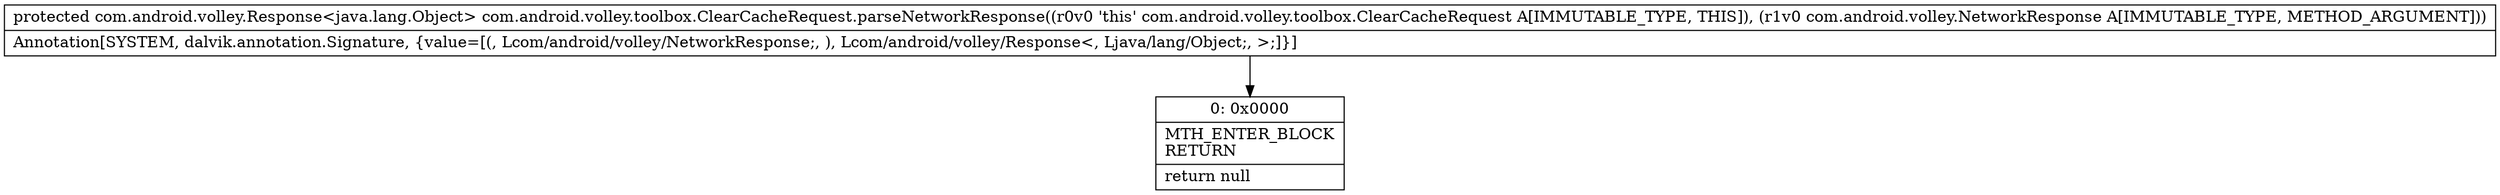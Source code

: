 digraph "CFG forcom.android.volley.toolbox.ClearCacheRequest.parseNetworkResponse(Lcom\/android\/volley\/NetworkResponse;)Lcom\/android\/volley\/Response;" {
Node_0 [shape=record,label="{0\:\ 0x0000|MTH_ENTER_BLOCK\lRETURN\l|return null\l}"];
MethodNode[shape=record,label="{protected com.android.volley.Response\<java.lang.Object\> com.android.volley.toolbox.ClearCacheRequest.parseNetworkResponse((r0v0 'this' com.android.volley.toolbox.ClearCacheRequest A[IMMUTABLE_TYPE, THIS]), (r1v0 com.android.volley.NetworkResponse A[IMMUTABLE_TYPE, METHOD_ARGUMENT]))  | Annotation[SYSTEM, dalvik.annotation.Signature, \{value=[(, Lcom\/android\/volley\/NetworkResponse;, ), Lcom\/android\/volley\/Response\<, Ljava\/lang\/Object;, \>;]\}]\l}"];
MethodNode -> Node_0;
}

